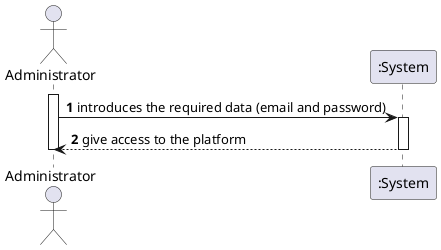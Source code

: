 @startuml
autonumber
actor "Administrator" as ADM
participant ":System" as STM
activate ADM
ADM-> STM :introduces the required data (email and password)
activate STM
STM --> ADM : give access to the platform
deactivate STM

deactivate ADM
@enduml
